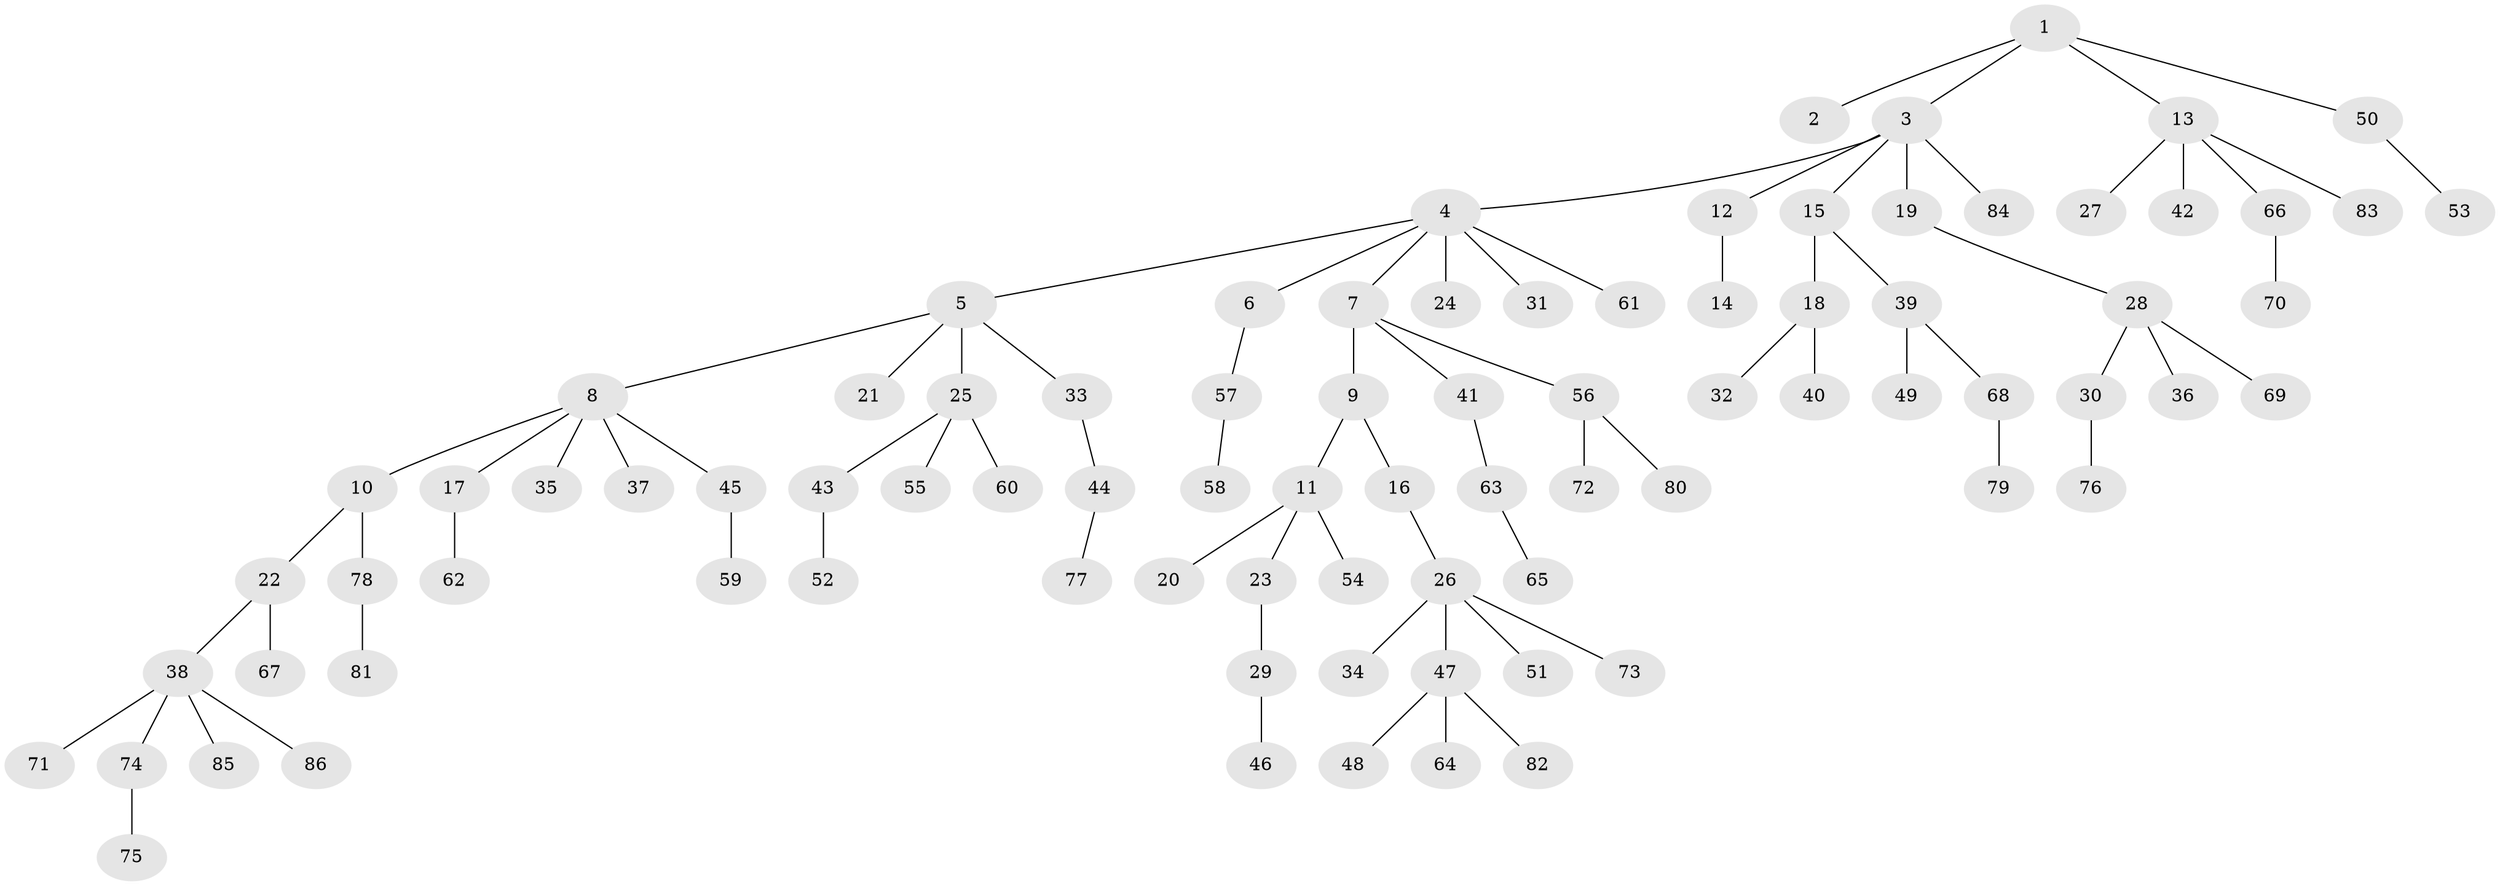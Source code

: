 // coarse degree distribution, {1: 0.6744186046511628, 4: 0.09302325581395349, 2: 0.20930232558139536, 21: 0.023255813953488372}
// Generated by graph-tools (version 1.1) at 2025/57/03/04/25 21:57:05]
// undirected, 86 vertices, 85 edges
graph export_dot {
graph [start="1"]
  node [color=gray90,style=filled];
  1;
  2;
  3;
  4;
  5;
  6;
  7;
  8;
  9;
  10;
  11;
  12;
  13;
  14;
  15;
  16;
  17;
  18;
  19;
  20;
  21;
  22;
  23;
  24;
  25;
  26;
  27;
  28;
  29;
  30;
  31;
  32;
  33;
  34;
  35;
  36;
  37;
  38;
  39;
  40;
  41;
  42;
  43;
  44;
  45;
  46;
  47;
  48;
  49;
  50;
  51;
  52;
  53;
  54;
  55;
  56;
  57;
  58;
  59;
  60;
  61;
  62;
  63;
  64;
  65;
  66;
  67;
  68;
  69;
  70;
  71;
  72;
  73;
  74;
  75;
  76;
  77;
  78;
  79;
  80;
  81;
  82;
  83;
  84;
  85;
  86;
  1 -- 2;
  1 -- 3;
  1 -- 13;
  1 -- 50;
  3 -- 4;
  3 -- 12;
  3 -- 15;
  3 -- 19;
  3 -- 84;
  4 -- 5;
  4 -- 6;
  4 -- 7;
  4 -- 24;
  4 -- 31;
  4 -- 61;
  5 -- 8;
  5 -- 21;
  5 -- 25;
  5 -- 33;
  6 -- 57;
  7 -- 9;
  7 -- 41;
  7 -- 56;
  8 -- 10;
  8 -- 17;
  8 -- 35;
  8 -- 37;
  8 -- 45;
  9 -- 11;
  9 -- 16;
  10 -- 22;
  10 -- 78;
  11 -- 20;
  11 -- 23;
  11 -- 54;
  12 -- 14;
  13 -- 27;
  13 -- 42;
  13 -- 66;
  13 -- 83;
  15 -- 18;
  15 -- 39;
  16 -- 26;
  17 -- 62;
  18 -- 32;
  18 -- 40;
  19 -- 28;
  22 -- 38;
  22 -- 67;
  23 -- 29;
  25 -- 43;
  25 -- 55;
  25 -- 60;
  26 -- 34;
  26 -- 47;
  26 -- 51;
  26 -- 73;
  28 -- 30;
  28 -- 36;
  28 -- 69;
  29 -- 46;
  30 -- 76;
  33 -- 44;
  38 -- 71;
  38 -- 74;
  38 -- 85;
  38 -- 86;
  39 -- 49;
  39 -- 68;
  41 -- 63;
  43 -- 52;
  44 -- 77;
  45 -- 59;
  47 -- 48;
  47 -- 64;
  47 -- 82;
  50 -- 53;
  56 -- 72;
  56 -- 80;
  57 -- 58;
  63 -- 65;
  66 -- 70;
  68 -- 79;
  74 -- 75;
  78 -- 81;
}
